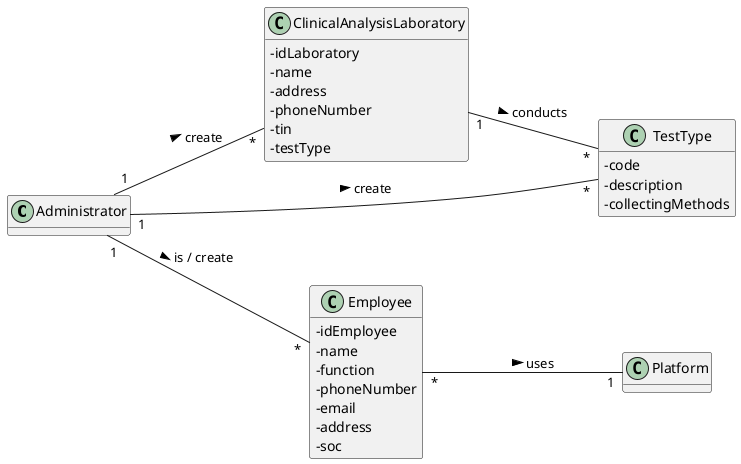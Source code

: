 @startuml
hide methods
left to right direction
skinparam classAttributeIconSize 0


class Administrator {
}

class ClinicalAnalysisLaboratory {
  -idLaboratory
  -name
  -address
  -phoneNumber
  -tin
  -testType
}

class TestType {
  -code
  -description
  -collectingMethods
}


class Employee {
  -idEmployee
  -name
  -function
  -phoneNumber
  -email
  -address
  -soc
}

class Platform {
}


Administrator "1" -- "*" ClinicalAnalysisLaboratory : create >
Administrator "1" -- "*" Employee : is / create >
Administrator "1" -- "*" TestType : create >
ClinicalAnalysisLaboratory "1" -- "*" TestType : conducts >
Employee "*" -- "1" Platform : uses >




@enduml